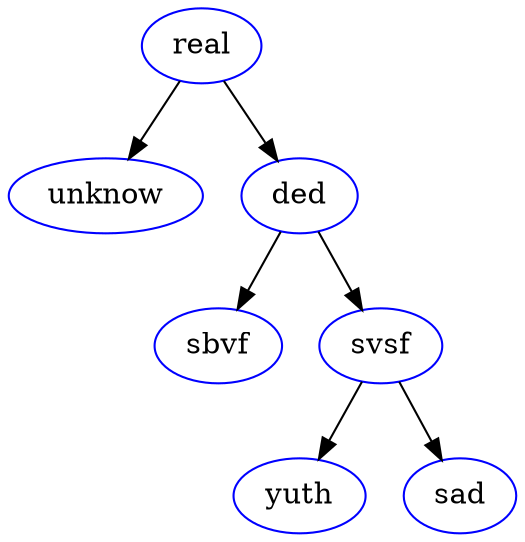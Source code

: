 digraph {
	"001F1560" [label = "real", color = "blue"]
	"001F1560" -> "001F1740"
	"001F1740" [label = "unknow", color = "blue"]
	"001F1560" -> "001F16C8"
	"001F16C8" [label = "ded", color = "blue"]
	"001F16C8" -> "001F3870"
	"001F3870" [label = "sbvf", color = "blue"]
	"001F16C8" -> "001F17B8"
	"001F17B8" [label = "svsf", color = "blue"]
	"001F17B8" -> "001F3960"
	"001F3960" [label = "yuth", color = "blue"]
	"001F17B8" -> "001F38E8"
	"001F38E8" [label = "sad", color = "blue"]
}
